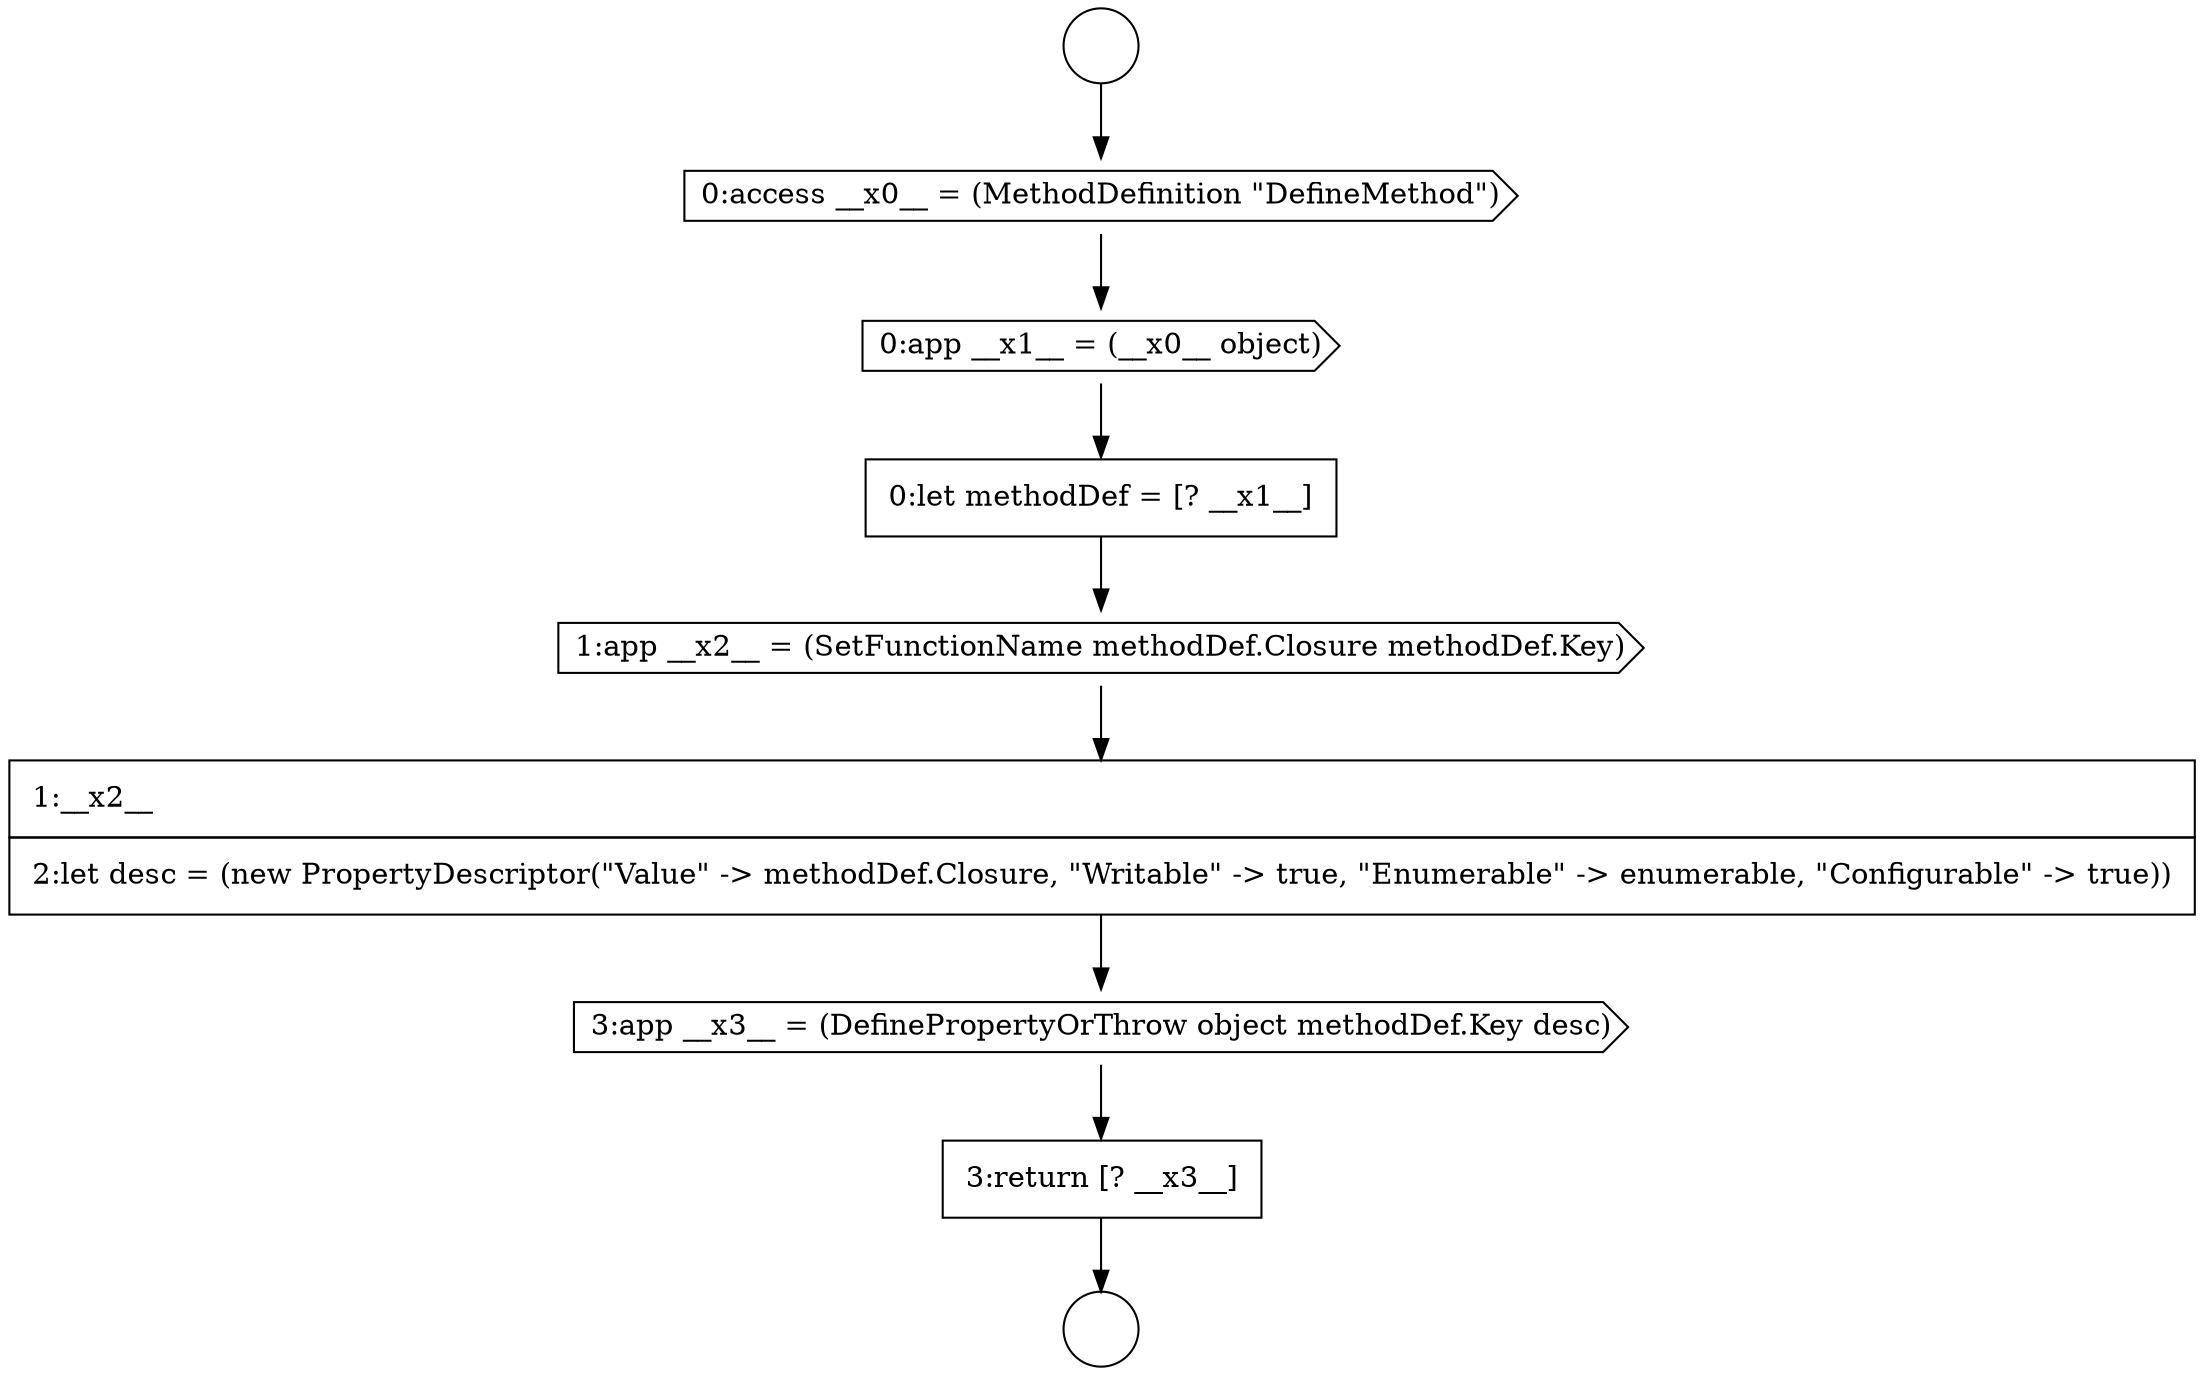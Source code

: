 digraph {
  node9469 [shape=cds, label=<<font color="black">0:app __x1__ = (__x0__ object)</font>> color="black" fillcolor="white" style=filled]
  node9472 [shape=none, margin=0, label=<<font color="black">
    <table border="0" cellborder="1" cellspacing="0" cellpadding="10">
      <tr><td align="left">1:__x2__</td></tr>
      <tr><td align="left">2:let desc = (new PropertyDescriptor(&quot;Value&quot; -&gt; methodDef.Closure, &quot;Writable&quot; -&gt; true, &quot;Enumerable&quot; -&gt; enumerable, &quot;Configurable&quot; -&gt; true))</td></tr>
    </table>
  </font>> color="black" fillcolor="white" style=filled]
  node9468 [shape=cds, label=<<font color="black">0:access __x0__ = (MethodDefinition &quot;DefineMethod&quot;)</font>> color="black" fillcolor="white" style=filled]
  node9471 [shape=cds, label=<<font color="black">1:app __x2__ = (SetFunctionName methodDef.Closure methodDef.Key)</font>> color="black" fillcolor="white" style=filled]
  node9470 [shape=none, margin=0, label=<<font color="black">
    <table border="0" cellborder="1" cellspacing="0" cellpadding="10">
      <tr><td align="left">0:let methodDef = [? __x1__]</td></tr>
    </table>
  </font>> color="black" fillcolor="white" style=filled]
  node9466 [shape=circle label=" " color="black" fillcolor="white" style=filled]
  node9474 [shape=none, margin=0, label=<<font color="black">
    <table border="0" cellborder="1" cellspacing="0" cellpadding="10">
      <tr><td align="left">3:return [? __x3__]</td></tr>
    </table>
  </font>> color="black" fillcolor="white" style=filled]
  node9467 [shape=circle label=" " color="black" fillcolor="white" style=filled]
  node9473 [shape=cds, label=<<font color="black">3:app __x3__ = (DefinePropertyOrThrow object methodDef.Key desc)</font>> color="black" fillcolor="white" style=filled]
  node9472 -> node9473 [ color="black"]
  node9471 -> node9472 [ color="black"]
  node9469 -> node9470 [ color="black"]
  node9466 -> node9468 [ color="black"]
  node9470 -> node9471 [ color="black"]
  node9473 -> node9474 [ color="black"]
  node9474 -> node9467 [ color="black"]
  node9468 -> node9469 [ color="black"]
}
